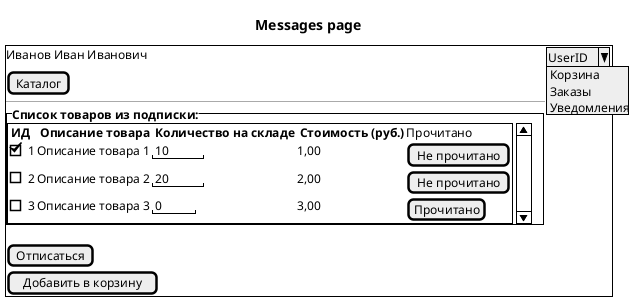 @startsalt
title Messages page
{+
  Иванов Иван Иванович | {
  ^UserID^ Корзина^ Заказы^ Уведомления^
  }
  [Каталог]
  ----
  {^<b>Список товаров из подписки:</b>
	  {SI
	  <b> ИД | <b> Описание товара | <b> Количество на складе	| <b> Стоимость (руб.)	| Прочитано
		  [X]	1	| Описание товара 1 | "10    "	| 1,00  | [Не прочитано]
		  []	2	| Описание товара 2 | "20    "	| 2,00 | [Не прочитано]
		  []	3	| Описание товара 3 | "0    "	| 3,00 | [Прочитано]
	  }
  }
  [Отписаться]
  [Добавить в корзину] 
  
}
	
@endsalt